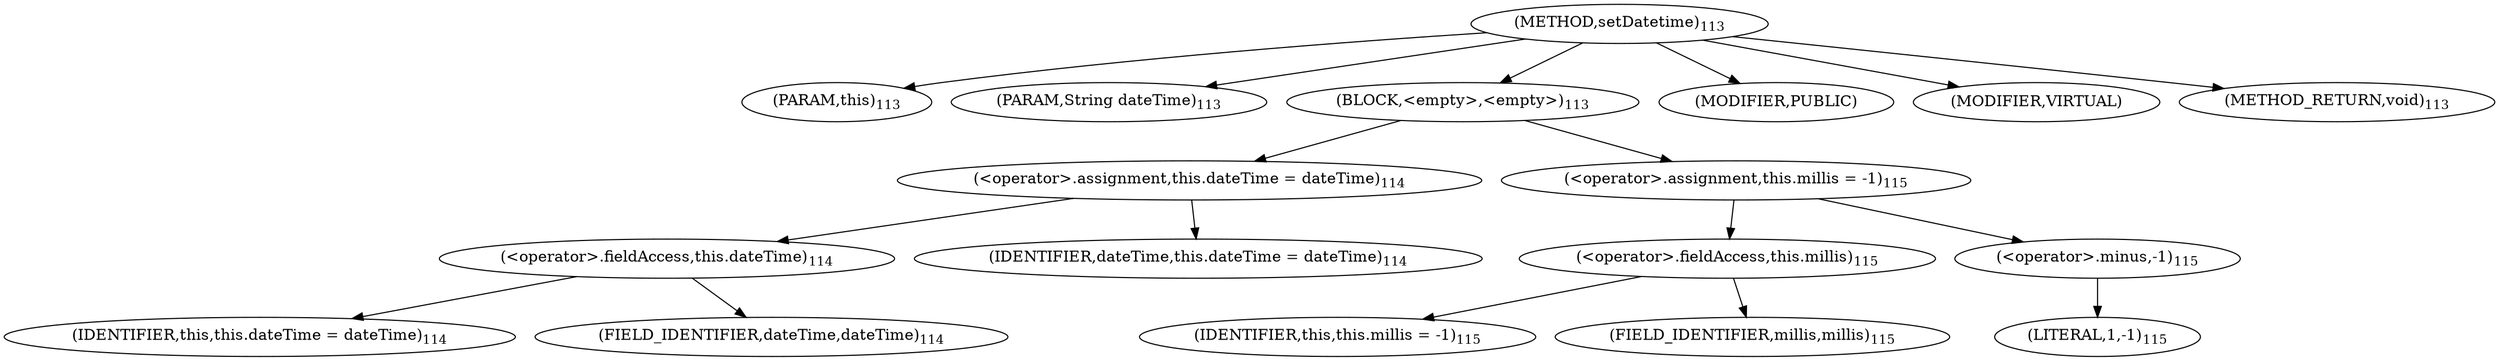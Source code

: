 digraph "setDatetime" {  
"206" [label = <(METHOD,setDatetime)<SUB>113</SUB>> ]
"10" [label = <(PARAM,this)<SUB>113</SUB>> ]
"207" [label = <(PARAM,String dateTime)<SUB>113</SUB>> ]
"208" [label = <(BLOCK,&lt;empty&gt;,&lt;empty&gt;)<SUB>113</SUB>> ]
"209" [label = <(&lt;operator&gt;.assignment,this.dateTime = dateTime)<SUB>114</SUB>> ]
"210" [label = <(&lt;operator&gt;.fieldAccess,this.dateTime)<SUB>114</SUB>> ]
"9" [label = <(IDENTIFIER,this,this.dateTime = dateTime)<SUB>114</SUB>> ]
"211" [label = <(FIELD_IDENTIFIER,dateTime,dateTime)<SUB>114</SUB>> ]
"212" [label = <(IDENTIFIER,dateTime,this.dateTime = dateTime)<SUB>114</SUB>> ]
"213" [label = <(&lt;operator&gt;.assignment,this.millis = -1)<SUB>115</SUB>> ]
"214" [label = <(&lt;operator&gt;.fieldAccess,this.millis)<SUB>115</SUB>> ]
"215" [label = <(IDENTIFIER,this,this.millis = -1)<SUB>115</SUB>> ]
"216" [label = <(FIELD_IDENTIFIER,millis,millis)<SUB>115</SUB>> ]
"217" [label = <(&lt;operator&gt;.minus,-1)<SUB>115</SUB>> ]
"218" [label = <(LITERAL,1,-1)<SUB>115</SUB>> ]
"219" [label = <(MODIFIER,PUBLIC)> ]
"220" [label = <(MODIFIER,VIRTUAL)> ]
"221" [label = <(METHOD_RETURN,void)<SUB>113</SUB>> ]
  "206" -> "10" 
  "206" -> "207" 
  "206" -> "208" 
  "206" -> "219" 
  "206" -> "220" 
  "206" -> "221" 
  "208" -> "209" 
  "208" -> "213" 
  "209" -> "210" 
  "209" -> "212" 
  "210" -> "9" 
  "210" -> "211" 
  "213" -> "214" 
  "213" -> "217" 
  "214" -> "215" 
  "214" -> "216" 
  "217" -> "218" 
}
